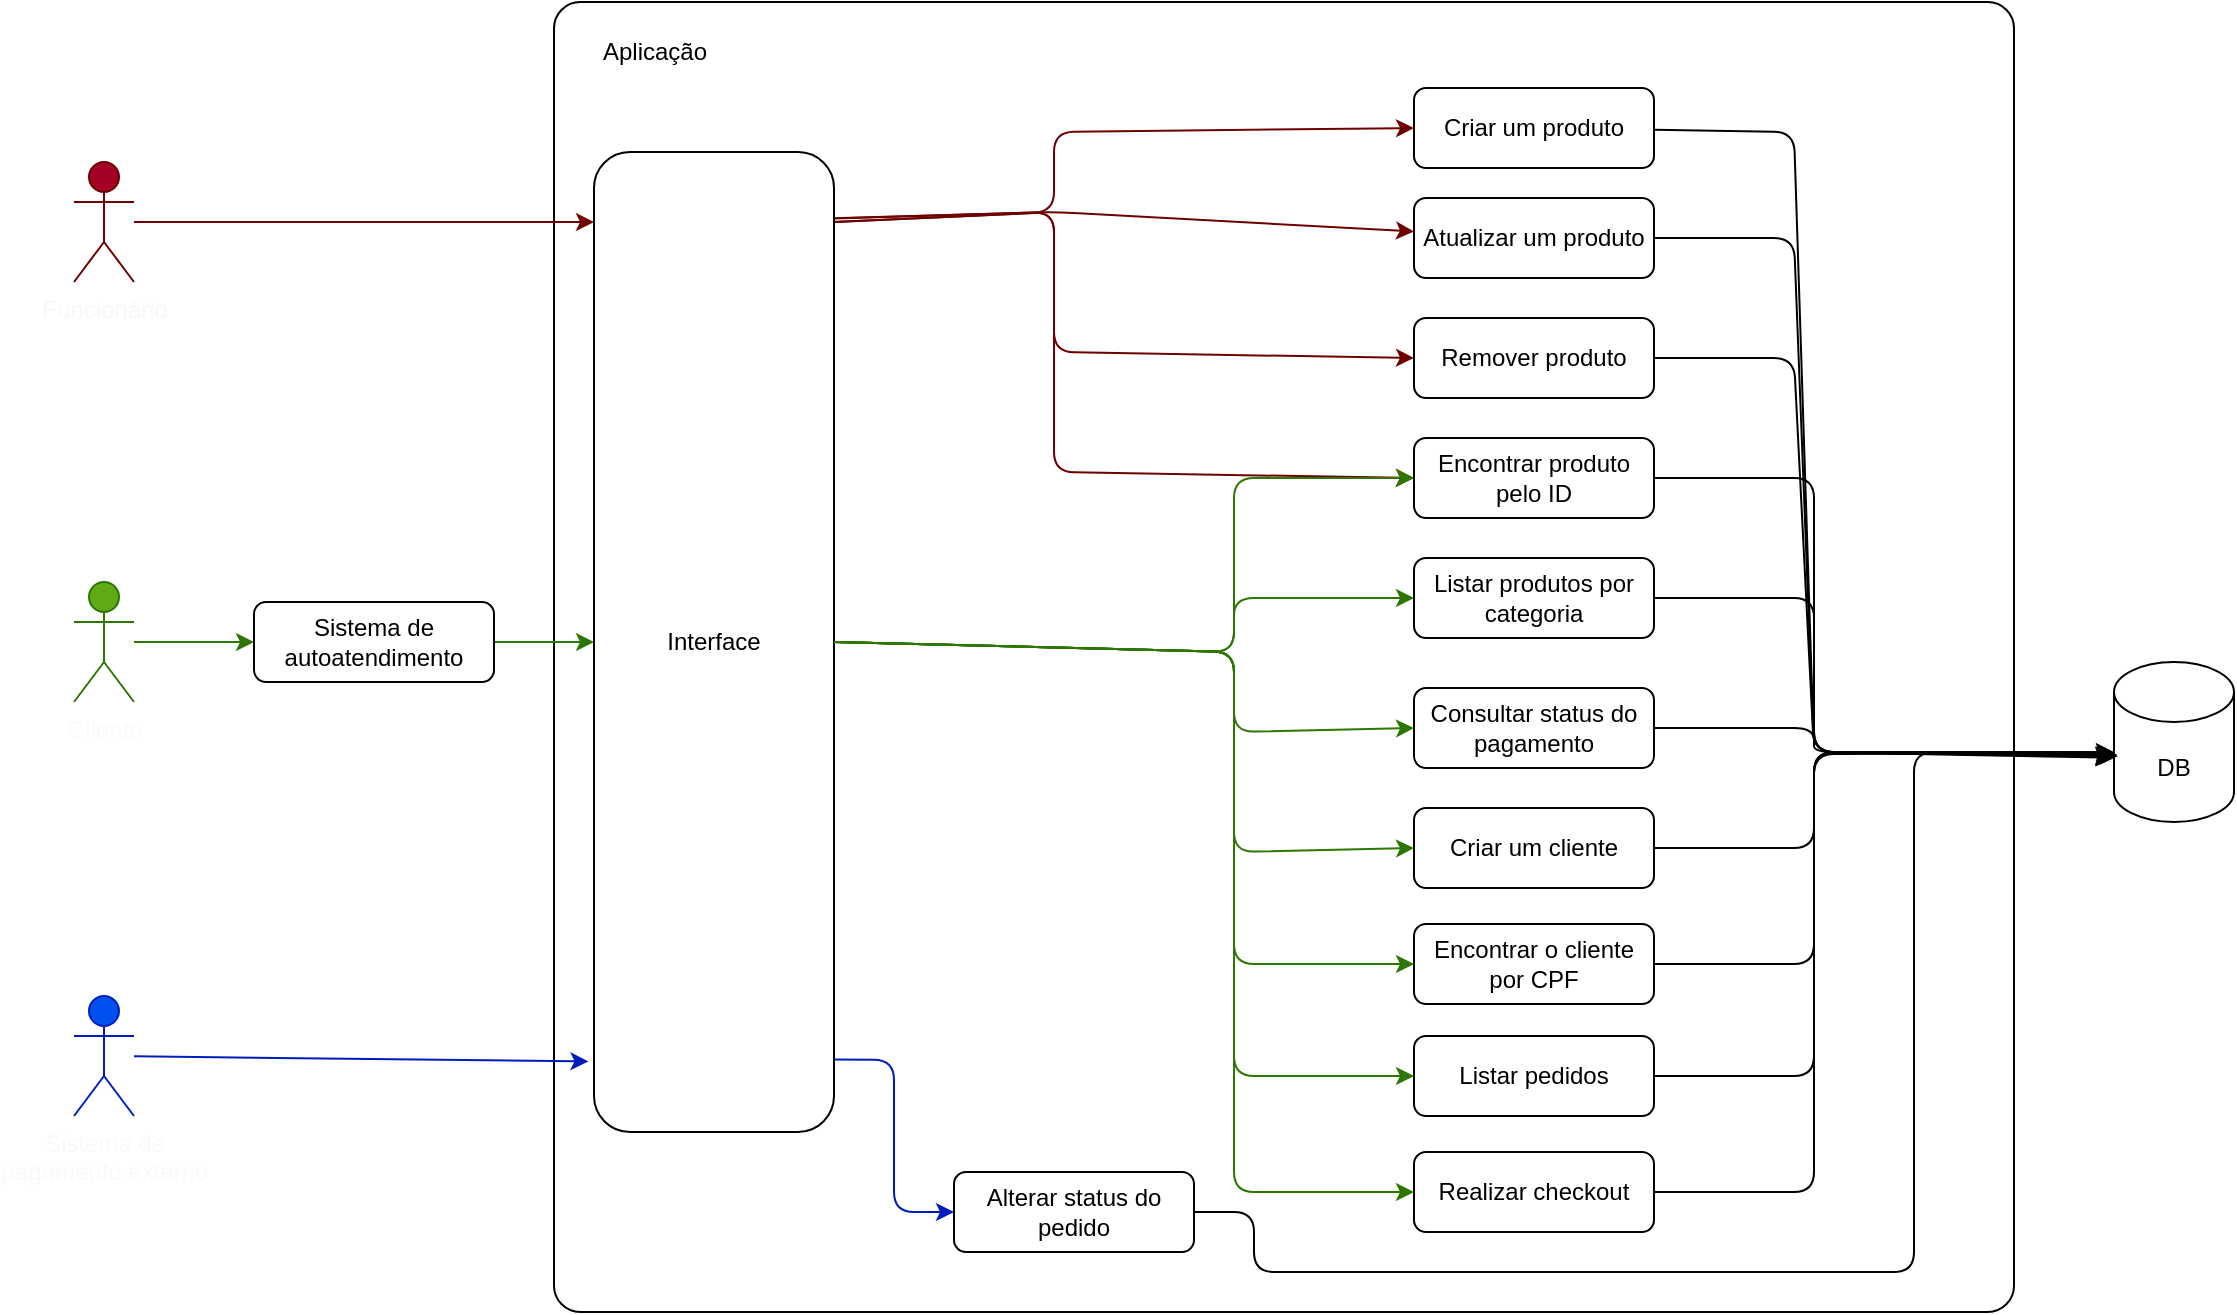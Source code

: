 <mxfile>
    <diagram id="h4PoqzGGWAHXwT7C3oyT" name="Page-1">
        <mxGraphModel dx="2377" dy="1113" grid="1" gridSize="10" guides="1" tooltips="1" connect="1" arrows="1" fold="1" page="1" pageScale="1" pageWidth="1400" pageHeight="850" math="0" shadow="0">
            <root>
                <mxCell id="0"/>
                <mxCell id="1" parent="0"/>
                <mxCell id="37" value="" style="rounded=1;whiteSpace=wrap;html=1;arcSize=2;" parent="1" vertex="1">
                    <mxGeometry x="360" y="65" width="730" height="655" as="geometry"/>
                </mxCell>
                <mxCell id="62" style="edgeStyle=none;html=1;entryX=0;entryY=0.5;entryDx=0;entryDy=0;fillColor=#60a917;strokeColor=#2D7600;" parent="1" source="2" target="59" edge="1">
                    <mxGeometry relative="1" as="geometry"/>
                </mxCell>
                <mxCell id="2" value="&lt;font color=&quot;#fafafa&quot;&gt;Cliente&lt;/font&gt;" style="shape=umlActor;verticalLabelPosition=bottom;verticalAlign=top;html=1;outlineConnect=0;fillColor=#60a917;fontColor=#ffffff;strokeColor=#2D7600;" parent="1" vertex="1">
                    <mxGeometry x="120" y="355" width="30" height="60" as="geometry"/>
                </mxCell>
                <mxCell id="3" value="DB" style="shape=cylinder3;whiteSpace=wrap;html=1;boundedLbl=1;backgroundOutline=1;size=15;" parent="1" vertex="1">
                    <mxGeometry x="1140" y="395" width="60" height="80" as="geometry"/>
                </mxCell>
                <mxCell id="46" style="edgeStyle=none;html=1;entryX=0;entryY=0.5;entryDx=0;entryDy=0;fillColor=#a20025;strokeColor=#6F0000;" parent="1" target="17" edge="1">
                    <mxGeometry relative="1" as="geometry">
                        <mxPoint x="500" y="173.235" as="sourcePoint"/>
                        <Array as="points">
                            <mxPoint x="610" y="170"/>
                            <mxPoint x="610" y="130"/>
                        </Array>
                    </mxGeometry>
                </mxCell>
                <mxCell id="47" style="edgeStyle=none;html=1;exitX=0.993;exitY=0.454;exitDx=0;exitDy=0;exitPerimeter=0;fillColor=#a20025;strokeColor=#6F0000;" parent="1" target="18" edge="1">
                    <mxGeometry relative="1" as="geometry">
                        <mxPoint x="499.16" y="173.16" as="sourcePoint"/>
                        <Array as="points">
                            <mxPoint x="610" y="170"/>
                        </Array>
                    </mxGeometry>
                </mxCell>
                <mxCell id="48" style="edgeStyle=none;html=1;entryX=0;entryY=0.5;entryDx=0;entryDy=0;exitX=1;exitY=0.5;exitDx=0;exitDy=0;fillColor=#a20025;strokeColor=#6F0000;" parent="1" target="19" edge="1">
                    <mxGeometry relative="1" as="geometry">
                        <mxPoint x="500" y="175" as="sourcePoint"/>
                        <Array as="points">
                            <mxPoint x="610" y="170"/>
                            <mxPoint x="610" y="240"/>
                        </Array>
                    </mxGeometry>
                </mxCell>
                <mxCell id="50" style="edgeStyle=none;html=1;entryX=0;entryY=0.5;entryDx=0;entryDy=0;exitX=1;exitY=0.5;exitDx=0;exitDy=0;fillColor=#a20025;strokeColor=#6F0000;" parent="1" target="20" edge="1">
                    <mxGeometry relative="1" as="geometry">
                        <mxPoint x="500" y="175" as="sourcePoint"/>
                        <Array as="points">
                            <mxPoint x="610" y="170"/>
                            <mxPoint x="610" y="300"/>
                        </Array>
                    </mxGeometry>
                </mxCell>
                <mxCell id="71" style="edgeStyle=none;html=1;entryX=-0.003;entryY=0.584;entryDx=0;entryDy=0;entryPerimeter=0;exitX=1;exitY=0.5;exitDx=0;exitDy=0;" parent="1" source="9" target="3" edge="1">
                    <mxGeometry relative="1" as="geometry">
                        <Array as="points">
                            <mxPoint x="990" y="488"/>
                            <mxPoint x="990" y="440"/>
                        </Array>
                    </mxGeometry>
                </mxCell>
                <mxCell id="9" value="Criar um cliente" style="rounded=1;whiteSpace=wrap;html=1;" parent="1" vertex="1">
                    <mxGeometry x="790" y="468" width="120" height="40" as="geometry"/>
                </mxCell>
                <mxCell id="72" style="edgeStyle=none;html=1;entryX=-0.003;entryY=0.599;entryDx=0;entryDy=0;entryPerimeter=0;exitX=1;exitY=0.5;exitDx=0;exitDy=0;" parent="1" source="11" target="3" edge="1">
                    <mxGeometry relative="1" as="geometry">
                        <Array as="points">
                            <mxPoint x="990" y="546"/>
                            <mxPoint x="990" y="440"/>
                        </Array>
                    </mxGeometry>
                </mxCell>
                <mxCell id="11" value="Encontrar o cliente&lt;br&gt;por CPF" style="rounded=1;whiteSpace=wrap;html=1;" parent="1" vertex="1">
                    <mxGeometry x="790" y="526" width="120" height="40" as="geometry"/>
                </mxCell>
                <mxCell id="73" style="edgeStyle=none;html=1;exitX=1;exitY=0.5;exitDx=0;exitDy=0;entryX=0.004;entryY=0.57;entryDx=0;entryDy=0;entryPerimeter=0;" parent="1" source="13" target="3" edge="1">
                    <mxGeometry relative="1" as="geometry">
                        <mxPoint x="1140" y="450" as="targetPoint"/>
                        <Array as="points">
                            <mxPoint x="990" y="602"/>
                            <mxPoint x="990" y="441"/>
                        </Array>
                    </mxGeometry>
                </mxCell>
                <mxCell id="13" value="Listar pedidos" style="rounded=1;whiteSpace=wrap;html=1;" parent="1" vertex="1">
                    <mxGeometry x="790" y="582" width="120" height="40" as="geometry"/>
                </mxCell>
                <mxCell id="74" style="edgeStyle=none;html=1;entryX=-0.006;entryY=0.589;entryDx=0;entryDy=0;entryPerimeter=0;exitX=1;exitY=0.5;exitDx=0;exitDy=0;" parent="1" source="15" target="3" edge="1">
                    <mxGeometry relative="1" as="geometry">
                        <Array as="points">
                            <mxPoint x="990" y="660"/>
                            <mxPoint x="990" y="440"/>
                        </Array>
                    </mxGeometry>
                </mxCell>
                <mxCell id="15" value="Realizar checkout" style="rounded=1;whiteSpace=wrap;html=1;" parent="1" vertex="1">
                    <mxGeometry x="790" y="640" width="120" height="40" as="geometry"/>
                </mxCell>
                <mxCell id="70" style="edgeStyle=none;html=1;entryX=0.001;entryY=0.591;entryDx=0;entryDy=0;entryPerimeter=0;" parent="1" source="16" target="3" edge="1">
                    <mxGeometry relative="1" as="geometry">
                        <Array as="points">
                            <mxPoint x="990" y="428"/>
                            <mxPoint x="990" y="440"/>
                        </Array>
                    </mxGeometry>
                </mxCell>
                <mxCell id="16" value="Consultar status do pagamento" style="rounded=1;whiteSpace=wrap;html=1;" parent="1" vertex="1">
                    <mxGeometry x="790" y="408" width="120" height="40" as="geometry"/>
                </mxCell>
                <mxCell id="65" style="edgeStyle=none;html=1;entryX=0.033;entryY=0.588;entryDx=0;entryDy=0;entryPerimeter=0;" parent="1" source="17" target="3" edge="1">
                    <mxGeometry relative="1" as="geometry">
                        <Array as="points">
                            <mxPoint x="980" y="130"/>
                            <mxPoint x="990" y="440"/>
                        </Array>
                    </mxGeometry>
                </mxCell>
                <mxCell id="17" value="Criar um produto" style="rounded=1;whiteSpace=wrap;html=1;" parent="1" vertex="1">
                    <mxGeometry x="790" y="108" width="120" height="40" as="geometry"/>
                </mxCell>
                <mxCell id="66" style="edgeStyle=none;html=1;exitX=1;exitY=0.5;exitDx=0;exitDy=0;" parent="1" source="18" edge="1">
                    <mxGeometry relative="1" as="geometry">
                        <mxPoint x="1140" y="440" as="targetPoint"/>
                        <Array as="points">
                            <mxPoint x="980" y="183"/>
                            <mxPoint x="990" y="440"/>
                        </Array>
                    </mxGeometry>
                </mxCell>
                <mxCell id="18" value="Atualizar um produto" style="rounded=1;whiteSpace=wrap;html=1;" parent="1" vertex="1">
                    <mxGeometry x="790" y="163" width="120" height="40" as="geometry"/>
                </mxCell>
                <mxCell id="67" style="edgeStyle=none;html=1;entryX=-0.003;entryY=0.591;entryDx=0;entryDy=0;entryPerimeter=0;exitX=1;exitY=0.5;exitDx=0;exitDy=0;" parent="1" source="19" target="3" edge="1">
                    <mxGeometry relative="1" as="geometry">
                        <Array as="points">
                            <mxPoint x="980" y="243"/>
                            <mxPoint x="990" y="440"/>
                        </Array>
                    </mxGeometry>
                </mxCell>
                <mxCell id="19" value="Remover produto&lt;span style=&quot;color: rgba(0, 0, 0, 0); font-family: monospace; font-size: 0px; text-align: start;&quot;&gt;%3CmxGraphModel%3E%3Croot%3E%3CmxCell%20id%3D%220%22%2F%3E%3CmxCell%20id%3D%221%22%20parent%3D%220%22%2F%3E%3CmxCell%20id%3D%222%22%20value%3D%22Atualizar%20um%20produto%22%20style%3D%22rounded%3D1%3BwhiteSpace%3Dwrap%3Bhtml%3D1%3B%22%20vertex%3D%221%22%20parent%3D%221%22%3E%3CmxGeometry%20x%3D%22490%22%20y%3D%22490%22%20width%3D%22120%22%20height%3D%2240%22%20as%3D%22geometry%22%2F%3E%3C%2FmxCell%3E%3C%2Froot%3E%3C%2FmxGraphModel%3E&lt;/span&gt;" style="rounded=1;whiteSpace=wrap;html=1;" parent="1" vertex="1">
                    <mxGeometry x="790" y="223" width="120" height="40" as="geometry"/>
                </mxCell>
                <mxCell id="68" style="edgeStyle=none;html=1;entryX=0.01;entryY=0.582;entryDx=0;entryDy=0;entryPerimeter=0;exitX=1;exitY=0.5;exitDx=0;exitDy=0;" parent="1" source="20" target="3" edge="1">
                    <mxGeometry relative="1" as="geometry">
                        <Array as="points">
                            <mxPoint x="990" y="303"/>
                            <mxPoint x="990" y="440"/>
                        </Array>
                    </mxGeometry>
                </mxCell>
                <mxCell id="20" value="Encontrar produto pelo ID" style="rounded=1;whiteSpace=wrap;html=1;" parent="1" vertex="1">
                    <mxGeometry x="790" y="283" width="120" height="40" as="geometry"/>
                </mxCell>
                <mxCell id="69" style="edgeStyle=none;html=1;entryX=0.004;entryY=0.567;entryDx=0;entryDy=0;entryPerimeter=0;exitX=1;exitY=0.5;exitDx=0;exitDy=0;" parent="1" source="21" target="3" edge="1">
                    <mxGeometry relative="1" as="geometry">
                        <Array as="points">
                            <mxPoint x="990" y="363"/>
                            <mxPoint x="990" y="440"/>
                        </Array>
                    </mxGeometry>
                </mxCell>
                <mxCell id="21" value="Listar produtos por categoria" style="rounded=1;whiteSpace=wrap;html=1;" parent="1" vertex="1">
                    <mxGeometry x="790" y="343" width="120" height="40" as="geometry"/>
                </mxCell>
                <mxCell id="76" style="edgeStyle=none;html=1;entryX=0.026;entryY=0.579;entryDx=0;entryDy=0;entryPerimeter=0;fontColor=#000000;exitX=1;exitY=0.5;exitDx=0;exitDy=0;" edge="1" parent="1" source="22" target="3">
                    <mxGeometry relative="1" as="geometry">
                        <Array as="points">
                            <mxPoint x="710" y="670"/>
                            <mxPoint x="710" y="700"/>
                            <mxPoint x="990" y="700"/>
                            <mxPoint x="1040" y="700"/>
                            <mxPoint x="1040" y="440"/>
                        </Array>
                    </mxGeometry>
                </mxCell>
                <mxCell id="22" value="Alterar status do pedido" style="rounded=1;whiteSpace=wrap;html=1;" parent="1" vertex="1">
                    <mxGeometry x="560" y="650" width="120" height="40" as="geometry"/>
                </mxCell>
                <mxCell id="27" style="edgeStyle=none;html=1;entryX=0;entryY=0.5;entryDx=0;entryDy=0;fillColor=#a20025;strokeColor=#6F0000;" parent="1" source="23" edge="1">
                    <mxGeometry relative="1" as="geometry">
                        <mxPoint x="380" y="175" as="targetPoint"/>
                    </mxGeometry>
                </mxCell>
                <mxCell id="23" value="&lt;font color=&quot;#f7f7f7&quot;&gt;Funcionário&lt;/font&gt;" style="shape=umlActor;verticalLabelPosition=bottom;verticalAlign=top;html=1;outlineConnect=0;fillColor=#a20025;fontColor=#ffffff;strokeColor=#6F0000;" parent="1" vertex="1">
                    <mxGeometry x="120" y="145" width="30" height="60" as="geometry"/>
                </mxCell>
                <mxCell id="29" style="edgeStyle=none;html=1;fillColor=#0050ef;strokeColor=#001DBC;entryX=-0.023;entryY=0.928;entryDx=0;entryDy=0;entryPerimeter=0;" parent="1" source="24" target="28" edge="1">
                    <mxGeometry relative="1" as="geometry"/>
                </mxCell>
                <mxCell id="24" value="&lt;font color=&quot;#faf9f9&quot;&gt;Sistema de &lt;br&gt;pagamento externo&lt;/font&gt;" style="shape=umlActor;verticalLabelPosition=bottom;verticalAlign=top;html=1;outlineConnect=0;fillColor=#0050ef;fontColor=#ffffff;strokeColor=#001DBC;" parent="1" vertex="1">
                    <mxGeometry x="120" y="562" width="30" height="60" as="geometry"/>
                </mxCell>
                <mxCell id="39" style="edgeStyle=none;html=1;entryX=0;entryY=0.5;entryDx=0;entryDy=0;fillColor=#0050ef;strokeColor=#001DBC;exitX=0.999;exitY=0.926;exitDx=0;exitDy=0;exitPerimeter=0;" parent="1" source="28" target="22" edge="1">
                    <mxGeometry relative="1" as="geometry">
                        <Array as="points">
                            <mxPoint x="530" y="594"/>
                            <mxPoint x="530" y="670"/>
                        </Array>
                    </mxGeometry>
                </mxCell>
                <mxCell id="28" value="&lt;font style=&quot;font-size: 12px;&quot;&gt;Interface&lt;/font&gt;" style="rounded=1;whiteSpace=wrap;html=1;" parent="1" vertex="1">
                    <mxGeometry x="380" y="140" width="120" height="490" as="geometry"/>
                </mxCell>
                <mxCell id="52" style="edgeStyle=none;html=1;entryX=0;entryY=0.5;entryDx=0;entryDy=0;exitX=1;exitY=0.5;exitDx=0;exitDy=0;fillColor=#60a917;strokeColor=#2D7600;" parent="1" target="15" edge="1" source="28">
                    <mxGeometry relative="1" as="geometry">
                        <mxPoint x="500" y="595" as="sourcePoint"/>
                        <Array as="points">
                            <mxPoint x="700" y="390"/>
                            <mxPoint x="700" y="660"/>
                        </Array>
                    </mxGeometry>
                </mxCell>
                <mxCell id="54" style="edgeStyle=none;html=1;entryX=0;entryY=0.5;entryDx=0;entryDy=0;fillColor=#60a917;strokeColor=#2D7600;exitX=1;exitY=0.5;exitDx=0;exitDy=0;" parent="1" target="13" edge="1" source="28">
                    <mxGeometry relative="1" as="geometry">
                        <mxPoint x="500" y="595" as="sourcePoint"/>
                        <Array as="points">
                            <mxPoint x="700" y="390"/>
                            <mxPoint x="700" y="602"/>
                        </Array>
                    </mxGeometry>
                </mxCell>
                <mxCell id="55" style="edgeStyle=none;html=1;entryX=0;entryY=0.5;entryDx=0;entryDy=0;fillColor=#60a917;strokeColor=#2D7600;exitX=1;exitY=0.5;exitDx=0;exitDy=0;" parent="1" target="11" edge="1" source="28">
                    <mxGeometry relative="1" as="geometry">
                        <mxPoint x="500" y="595" as="sourcePoint"/>
                        <Array as="points">
                            <mxPoint x="700" y="390"/>
                            <mxPoint x="700" y="546"/>
                        </Array>
                    </mxGeometry>
                </mxCell>
                <mxCell id="56" style="edgeStyle=none;html=1;entryX=0;entryY=0.5;entryDx=0;entryDy=0;fillColor=#60a917;strokeColor=#2D7600;exitX=1;exitY=0.5;exitDx=0;exitDy=0;" parent="1" target="9" edge="1" source="28">
                    <mxGeometry relative="1" as="geometry">
                        <mxPoint x="500" y="595" as="sourcePoint"/>
                        <Array as="points">
                            <mxPoint x="700" y="390"/>
                            <mxPoint x="700" y="490"/>
                        </Array>
                    </mxGeometry>
                </mxCell>
                <mxCell id="57" style="edgeStyle=none;html=1;entryX=0;entryY=0.5;entryDx=0;entryDy=0;fillColor=#60a917;strokeColor=#2D7600;exitX=1;exitY=0.5;exitDx=0;exitDy=0;" parent="1" target="16" edge="1" source="28">
                    <mxGeometry relative="1" as="geometry">
                        <mxPoint x="500" y="595" as="sourcePoint"/>
                        <Array as="points">
                            <mxPoint x="700" y="390"/>
                            <mxPoint x="700" y="430"/>
                        </Array>
                    </mxGeometry>
                </mxCell>
                <mxCell id="58" style="edgeStyle=none;html=1;entryX=0;entryY=0.5;entryDx=0;entryDy=0;fillColor=#60a917;strokeColor=#2D7600;exitX=1;exitY=0.5;exitDx=0;exitDy=0;" parent="1" target="21" edge="1" source="28">
                    <mxGeometry relative="1" as="geometry">
                        <mxPoint x="500" y="595" as="sourcePoint"/>
                        <Array as="points">
                            <mxPoint x="700" y="390"/>
                            <mxPoint x="700" y="363"/>
                        </Array>
                    </mxGeometry>
                </mxCell>
                <mxCell id="64" style="edgeStyle=none;html=1;entryX=0;entryY=0.5;entryDx=0;entryDy=0;exitX=1;exitY=0.5;exitDx=0;exitDy=0;fillColor=#60a917;strokeColor=#2D7600;" parent="1" target="20" edge="1" source="28">
                    <mxGeometry relative="1" as="geometry">
                        <mxPoint x="500" y="595" as="sourcePoint"/>
                        <Array as="points">
                            <mxPoint x="700" y="390"/>
                            <mxPoint x="700" y="303"/>
                        </Array>
                    </mxGeometry>
                </mxCell>
                <mxCell id="38" value="Aplicação" style="text;html=1;align=center;verticalAlign=middle;resizable=0;points=[];autosize=1;strokeColor=none;fillColor=none;strokeWidth=2;" parent="1" vertex="1">
                    <mxGeometry x="370" y="75" width="80" height="30" as="geometry"/>
                </mxCell>
                <mxCell id="63" style="edgeStyle=none;html=1;entryX=0;entryY=0.5;entryDx=0;entryDy=0;fillColor=#60a917;strokeColor=#2D7600;" parent="1" source="59" edge="1" target="28">
                    <mxGeometry relative="1" as="geometry">
                        <mxPoint x="380" y="595" as="targetPoint"/>
                    </mxGeometry>
                </mxCell>
                <mxCell id="59" value="Sistema de autoatendimento" style="rounded=1;whiteSpace=wrap;html=1;" parent="1" vertex="1">
                    <mxGeometry x="210" y="365" width="120" height="40" as="geometry"/>
                </mxCell>
            </root>
        </mxGraphModel>
    </diagram>
</mxfile>